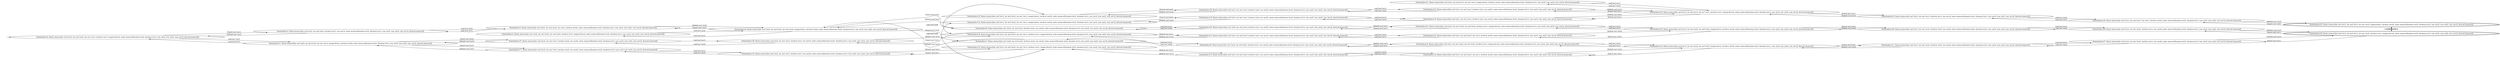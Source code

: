 digraph {
rankdir="LR"
s0[label="State(index=0, fluent atoms=[(at car3 loc2), (at car2 loc2), (at car1 loc1), (at-ferry loc1), (empty-ferry)], static atoms=[(location loc2), (location loc1), (car car3), (car car2), (car car1)], derived atoms=[])"]
s1[label="State(index=1, fluent atoms=[(at car3 loc2), (at car2 loc2), (at car1 loc1), (empty-ferry), (at-ferry loc2)], static atoms=[(location loc2), (location loc1), (car car3), (car car2), (car car1)], derived atoms=[])"]
s2[label="State(index=2, fluent atoms=[(at car3 loc2), (at car2 loc2), (at-ferry loc1), (on car1)], static atoms=[(location loc2), (location loc1), (car car3), (car car2), (car car1)], derived atoms=[])"]
s3[label="State(index=3, fluent atoms=[(at car3 loc2), (at car2 loc2), (on car1), (at-ferry loc2)], static atoms=[(location loc2), (location loc1), (car car3), (car car2), (car car1)], derived atoms=[])"]
s4[label="State(index=4, fluent atoms=[(at car1 loc2), (at car3 loc2), (at car2 loc2), (empty-ferry), (at-ferry loc2)], static atoms=[(location loc2), (location loc1), (car car3), (car car2), (car car1)], derived atoms=[])"]
s5[label="State(index=5, fluent atoms=[(at car1 loc2), (at car3 loc2), (at car2 loc2), (at-ferry loc1), (empty-ferry)], static atoms=[(location loc2), (location loc1), (car car3), (car car2), (car car1)], derived atoms=[])"]
s6[label="State(index=6, fluent atoms=[(at car1 loc2), (at car2 loc2), (at-ferry loc2), (on car3)], static atoms=[(location loc2), (location loc1), (car car3), (car car2), (car car1)], derived atoms=[])"]
s7[label="State(index=7, fluent atoms=[(at car1 loc2), (at car3 loc2), (at-ferry loc2), (on car2)], static atoms=[(location loc2), (location loc1), (car car3), (car car2), (car car1)], derived atoms=[])"]
s8[label="State(index=8, fluent atoms=[(at car1 loc2), (at car3 loc2), (at-ferry loc1), (on car2)], static atoms=[(location loc2), (location loc1), (car car3), (car car2), (car car1)], derived atoms=[])"]
s9[label="State(index=9, fluent atoms=[(at car2 loc1), (at car1 loc2), (at car3 loc2), (at-ferry loc1), (empty-ferry)], static atoms=[(location loc2), (location loc1), (car car3), (car car2), (car car1)], derived atoms=[])"]
s10[label="State(index=10, fluent atoms=[(at car2 loc1), (at car1 loc2), (at car3 loc2), (empty-ferry), (at-ferry loc2)], static atoms=[(location loc2), (location loc1), (car car3), (car car2), (car car1)], derived atoms=[])"]
s11[label="State(index=11, fluent atoms=[(at car2 loc1), (at car1 loc2), (at-ferry loc2), (on car3)], static atoms=[(location loc2), (location loc1), (car car3), (car car2), (car car1)], derived atoms=[])"]
s12[label="State(index=12, fluent atoms=[(at car2 loc1), (at car3 loc2), (on car1), (at-ferry loc2)], static atoms=[(location loc2), (location loc1), (car car3), (car car2), (car car1)], derived atoms=[])"]
s13[label="State(index=13, fluent atoms=[(at car2 loc1), (at car3 loc2), (at-ferry loc1), (on car1)], static atoms=[(location loc2), (location loc1), (car car3), (car car2), (car car1)], derived atoms=[])"]
s14[label="State(index=14, fluent atoms=[(at car2 loc1), (at car3 loc2), (at car1 loc1), (at-ferry loc1), (empty-ferry)], static atoms=[(location loc2), (location loc1), (car car3), (car car2), (car car1)], derived atoms=[])"]
s15[label="State(index=15, fluent atoms=[(at car2 loc1), (at car3 loc2), (at car1 loc1), (empty-ferry), (at-ferry loc2)], static atoms=[(location loc2), (location loc1), (car car3), (car car2), (car car1)], derived atoms=[])"]
s16[label="State(index=16, fluent atoms=[(at car3 loc2), (at car1 loc1), (at-ferry loc1), (on car2)], static atoms=[(location loc2), (location loc1), (car car3), (car car2), (car car1)], derived atoms=[])"]
s17[label="State(index=17, fluent atoms=[(at car3 loc2), (at car1 loc1), (at-ferry loc2), (on car2)], static atoms=[(location loc2), (location loc1), (car car3), (car car2), (car car1)], derived atoms=[])"]
s18[label="State(index=18, fluent atoms=[(at car2 loc1), (at car1 loc1), (at-ferry loc2), (on car3)], static atoms=[(location loc2), (location loc1), (car car3), (car car2), (car car1)], derived atoms=[])"]
s19[label="State(index=19, fluent atoms=[(at car2 loc1), (at car1 loc1), (at-ferry loc1), (on car3)], static atoms=[(location loc2), (location loc1), (car car3), (car car2), (car car1)], derived atoms=[])"]
s20[label="State(index=20, fluent atoms=[(at car3 loc1), (at car2 loc1), (at car1 loc1), (at-ferry loc1), (empty-ferry)], static atoms=[(location loc2), (location loc1), (car car3), (car car2), (car car1)], derived atoms=[])"]
s21[label="State(index=21, fluent atoms=[(at car3 loc1), (at car2 loc1), (at car1 loc1), (empty-ferry), (at-ferry loc2)], static atoms=[(location loc2), (location loc1), (car car3), (car car2), (car car1)], derived atoms=[])"]
s22[label="State(index=22, fluent atoms=[(at car3 loc1), (at car1 loc1), (at-ferry loc1), (on car2)], static atoms=[(location loc2), (location loc1), (car car3), (car car2), (car car1)], derived atoms=[])"]
s23[label="State(index=23, fluent atoms=[(at car3 loc1), (at car2 loc1), (at-ferry loc1), (on car1)], static atoms=[(location loc2), (location loc1), (car car3), (car car2), (car car1)], derived atoms=[])"]
s24[label="State(index=24, fluent atoms=[(at car3 loc1), (at car2 loc1), (on car1), (at-ferry loc2)], static atoms=[(location loc2), (location loc1), (car car3), (car car2), (car car1)], derived atoms=[])"]
s25[peripheries=2,label="State(index=25, fluent atoms=[(at car3 loc1), (at car2 loc1), (at car1 loc2), (empty-ferry), (at-ferry loc2)], static atoms=[(location loc2), (location loc1), (car car3), (car car2), (car car1)], derived atoms=[])"]
s26[peripheries=2,label="State(index=26, fluent atoms=[(at car3 loc1), (at car2 loc1), (at car1 loc2), (at-ferry loc1), (empty-ferry)], static atoms=[(location loc2), (location loc1), (car car3), (car car2), (car car1)], derived atoms=[])"]
s27[label="State(index=27, fluent atoms=[(at car2 loc1), (at car1 loc2), (at-ferry loc1), (on car3)], static atoms=[(location loc2), (location loc1), (car car3), (car car2), (car car1)], derived atoms=[])"]
s28[label="State(index=28, fluent atoms=[(at car3 loc1), (at car1 loc2), (at-ferry loc1), (on car2)], static atoms=[(location loc2), (location loc1), (car car3), (car car2), (car car1)], derived atoms=[])"]
s29[label="State(index=29, fluent atoms=[(at car3 loc1), (at car1 loc2), (at-ferry loc2), (on car2)], static atoms=[(location loc2), (location loc1), (car car3), (car car2), (car car1)], derived atoms=[])"]
s30[label="State(index=30, fluent atoms=[(at car3 loc1), (at car1 loc2), (at car2 loc2), (empty-ferry), (at-ferry loc2)], static atoms=[(location loc2), (location loc1), (car car3), (car car2), (car car1)], derived atoms=[])"]
s31[label="State(index=31, fluent atoms=[(at car3 loc1), (at car1 loc2), (at car2 loc2), (at-ferry loc1), (empty-ferry)], static atoms=[(location loc2), (location loc1), (car car3), (car car2), (car car1)], derived atoms=[])"]
s32[label="State(index=32, fluent atoms=[(at car3 loc1), (at car2 loc2), (on car1), (at-ferry loc2)], static atoms=[(location loc2), (location loc1), (car car3), (car car2), (car car1)], derived atoms=[])"]
s33[label="State(index=33, fluent atoms=[(at car3 loc1), (at car2 loc2), (at-ferry loc1), (on car1)], static atoms=[(location loc2), (location loc1), (car car3), (car car2), (car car1)], derived atoms=[])"]
s34[label="State(index=34, fluent atoms=[(at car3 loc1), (at car2 loc2), (at car1 loc1), (at-ferry loc1), (empty-ferry)], static atoms=[(location loc2), (location loc1), (car car3), (car car2), (car car1)], derived atoms=[])"]
s35[label="State(index=35, fluent atoms=[(at car3 loc1), (at car2 loc2), (at car1 loc1), (empty-ferry), (at-ferry loc2)], static atoms=[(location loc2), (location loc1), (car car3), (car car2), (car car1)], derived atoms=[])"]
s36[label="State(index=36, fluent atoms=[(at car2 loc2), (at car1 loc1), (at-ferry loc1), (on car3)], static atoms=[(location loc2), (location loc1), (car car3), (car car2), (car car1)], derived atoms=[])"]
s37[label="State(index=37, fluent atoms=[(at car2 loc2), (at car1 loc1), (at-ferry loc2), (on car3)], static atoms=[(location loc2), (location loc1), (car car3), (car car2), (car car1)], derived atoms=[])"]
s38[label="State(index=38, fluent atoms=[(at car3 loc1), (at car1 loc1), (at-ferry loc2), (on car2)], static atoms=[(location loc2), (location loc1), (car car3), (car car2), (car car1)], derived atoms=[])"]
s39[label="State(index=39, fluent atoms=[(at car1 loc2), (at car2 loc2), (at-ferry loc1), (on car3)], static atoms=[(location loc2), (location loc1), (car car3), (car car2), (car car1)], derived atoms=[])"]
Dangling [ label = "", style = invis ]
{ rank = same; Dangling }
Dangling -> s0
{ rank = same; s0}
{ rank = same; s1,s2}
{ rank = same; s3,s5,s17,s37}
{ rank = same; s4,s16,s36}
{ rank = same; s6,s7,s14,s15,s34,s35}
{ rank = same; s8,s13,s18,s33,s38,s39}
{ rank = same; s9,s12,s19,s21,s22,s31,s32}
{ rank = same; s10,s20,s30}
{ rank = same; s11,s23,s29}
{ rank = same; s24,s27,s28}
{ rank = same; s25,s26}
s0->s1 [label="(sail loc1 loc2)"]
s0->s2 [label="(board car1 loc1)"]
s2->s3 [label="(sail loc1 loc2)"]
s2->s0 [label="(debark car1 loc1)"]
s3->s2 [label="(sail loc2 loc1)"]
s3->s4 [label="(debark car1 loc2)"]
s4->s5 [label="(sail loc2 loc1)"]
s4->s6 [label="(board car3 loc2)"]
s4->s7 [label="(board car2 loc2)"]
s4->s3 [label="(board car1 loc2)"]
s7->s8 [label="(sail loc2 loc1)"]
s7->s4 [label="(debark car2 loc2)"]
s8->s7 [label="(sail loc1 loc2)"]
s8->s9 [label="(debark car2 loc1)"]
s9->s10 [label="(sail loc1 loc2)"]
s9->s8 [label="(board car2 loc1)"]
s10->s9 [label="(sail loc2 loc1)"]
s10->s11 [label="(board car3 loc2)"]
s10->s12 [label="(board car1 loc2)"]
s12->s13 [label="(sail loc2 loc1)"]
s12->s10 [label="(debark car1 loc2)"]
s13->s12 [label="(sail loc1 loc2)"]
s13->s14 [label="(debark car1 loc1)"]
s14->s15 [label="(sail loc1 loc2)"]
s14->s16 [label="(board car2 loc1)"]
s14->s13 [label="(board car1 loc1)"]
s16->s17 [label="(sail loc1 loc2)"]
s16->s14 [label="(debark car2 loc1)"]
s17->s16 [label="(sail loc2 loc1)"]
s17->s1 [label="(debark car2 loc2)"]
s15->s14 [label="(sail loc2 loc1)"]
s15->s18 [label="(board car3 loc2)"]
s18->s19 [label="(sail loc2 loc1)"]
s18->s15 [label="(debark car3 loc2)"]
s19->s18 [label="(sail loc1 loc2)"]
s19->s20 [label="(debark car3 loc1)"]
s20->s21 [label="(sail loc1 loc2)"]
s20->s19 [label="(board car3 loc1)"]
s20->s22 [label="(board car2 loc1)"]
s20->s23 [label="(board car1 loc1)"]
s23->s24 [label="(sail loc1 loc2)"]
s23->s20 [label="(debark car1 loc1)"]
s24->s23 [label="(sail loc2 loc1)"]
s24->s25 [label="(debark car1 loc2)"]
s25->s26 [label="(sail loc2 loc1)"]
s25->s24 [label="(board car1 loc2)"]
s26->s25 [label="(sail loc1 loc2)"]
s26->s27 [label="(board car3 loc1)"]
s26->s28 [label="(board car2 loc1)"]
s28->s29 [label="(sail loc1 loc2)"]
s28->s26 [label="(debark car2 loc1)"]
s29->s28 [label="(sail loc2 loc1)"]
s29->s30 [label="(debark car2 loc2)"]
s30->s31 [label="(sail loc2 loc1)"]
s30->s29 [label="(board car2 loc2)"]
s30->s32 [label="(board car1 loc2)"]
s32->s33 [label="(sail loc2 loc1)"]
s32->s30 [label="(debark car1 loc2)"]
s33->s32 [label="(sail loc1 loc2)"]
s33->s34 [label="(debark car1 loc1)"]
s34->s35 [label="(sail loc1 loc2)"]
s34->s36 [label="(board car3 loc1)"]
s34->s33 [label="(board car1 loc1)"]
s36->s37 [label="(sail loc1 loc2)"]
s36->s34 [label="(debark car3 loc1)"]
s37->s36 [label="(sail loc2 loc1)"]
s37->s1 [label="(debark car3 loc2)"]
s35->s34 [label="(sail loc2 loc1)"]
s35->s38 [label="(board car2 loc2)"]
s38->s22 [label="(sail loc2 loc1)"]
s38->s35 [label="(debark car2 loc2)"]
s31->s30 [label="(sail loc1 loc2)"]
s31->s39 [label="(board car3 loc1)"]
s39->s6 [label="(sail loc1 loc2)"]
s39->s31 [label="(debark car3 loc1)"]
s27->s11 [label="(sail loc1 loc2)"]
s27->s26 [label="(debark car3 loc1)"]
s22->s38 [label="(sail loc1 loc2)"]
s22->s20 [label="(debark car2 loc1)"]
s21->s20 [label="(sail loc2 loc1)"]
s11->s27 [label="(sail loc2 loc1)"]
s11->s10 [label="(debark car3 loc2)"]
s6->s39 [label="(sail loc2 loc1)"]
s6->s4 [label="(debark car3 loc2)"]
s5->s4 [label="(sail loc1 loc2)"]
s1->s0 [label="(sail loc2 loc1)"]
s1->s37 [label="(board car3 loc2)"]
s1->s17 [label="(board car2 loc2)"]
}
